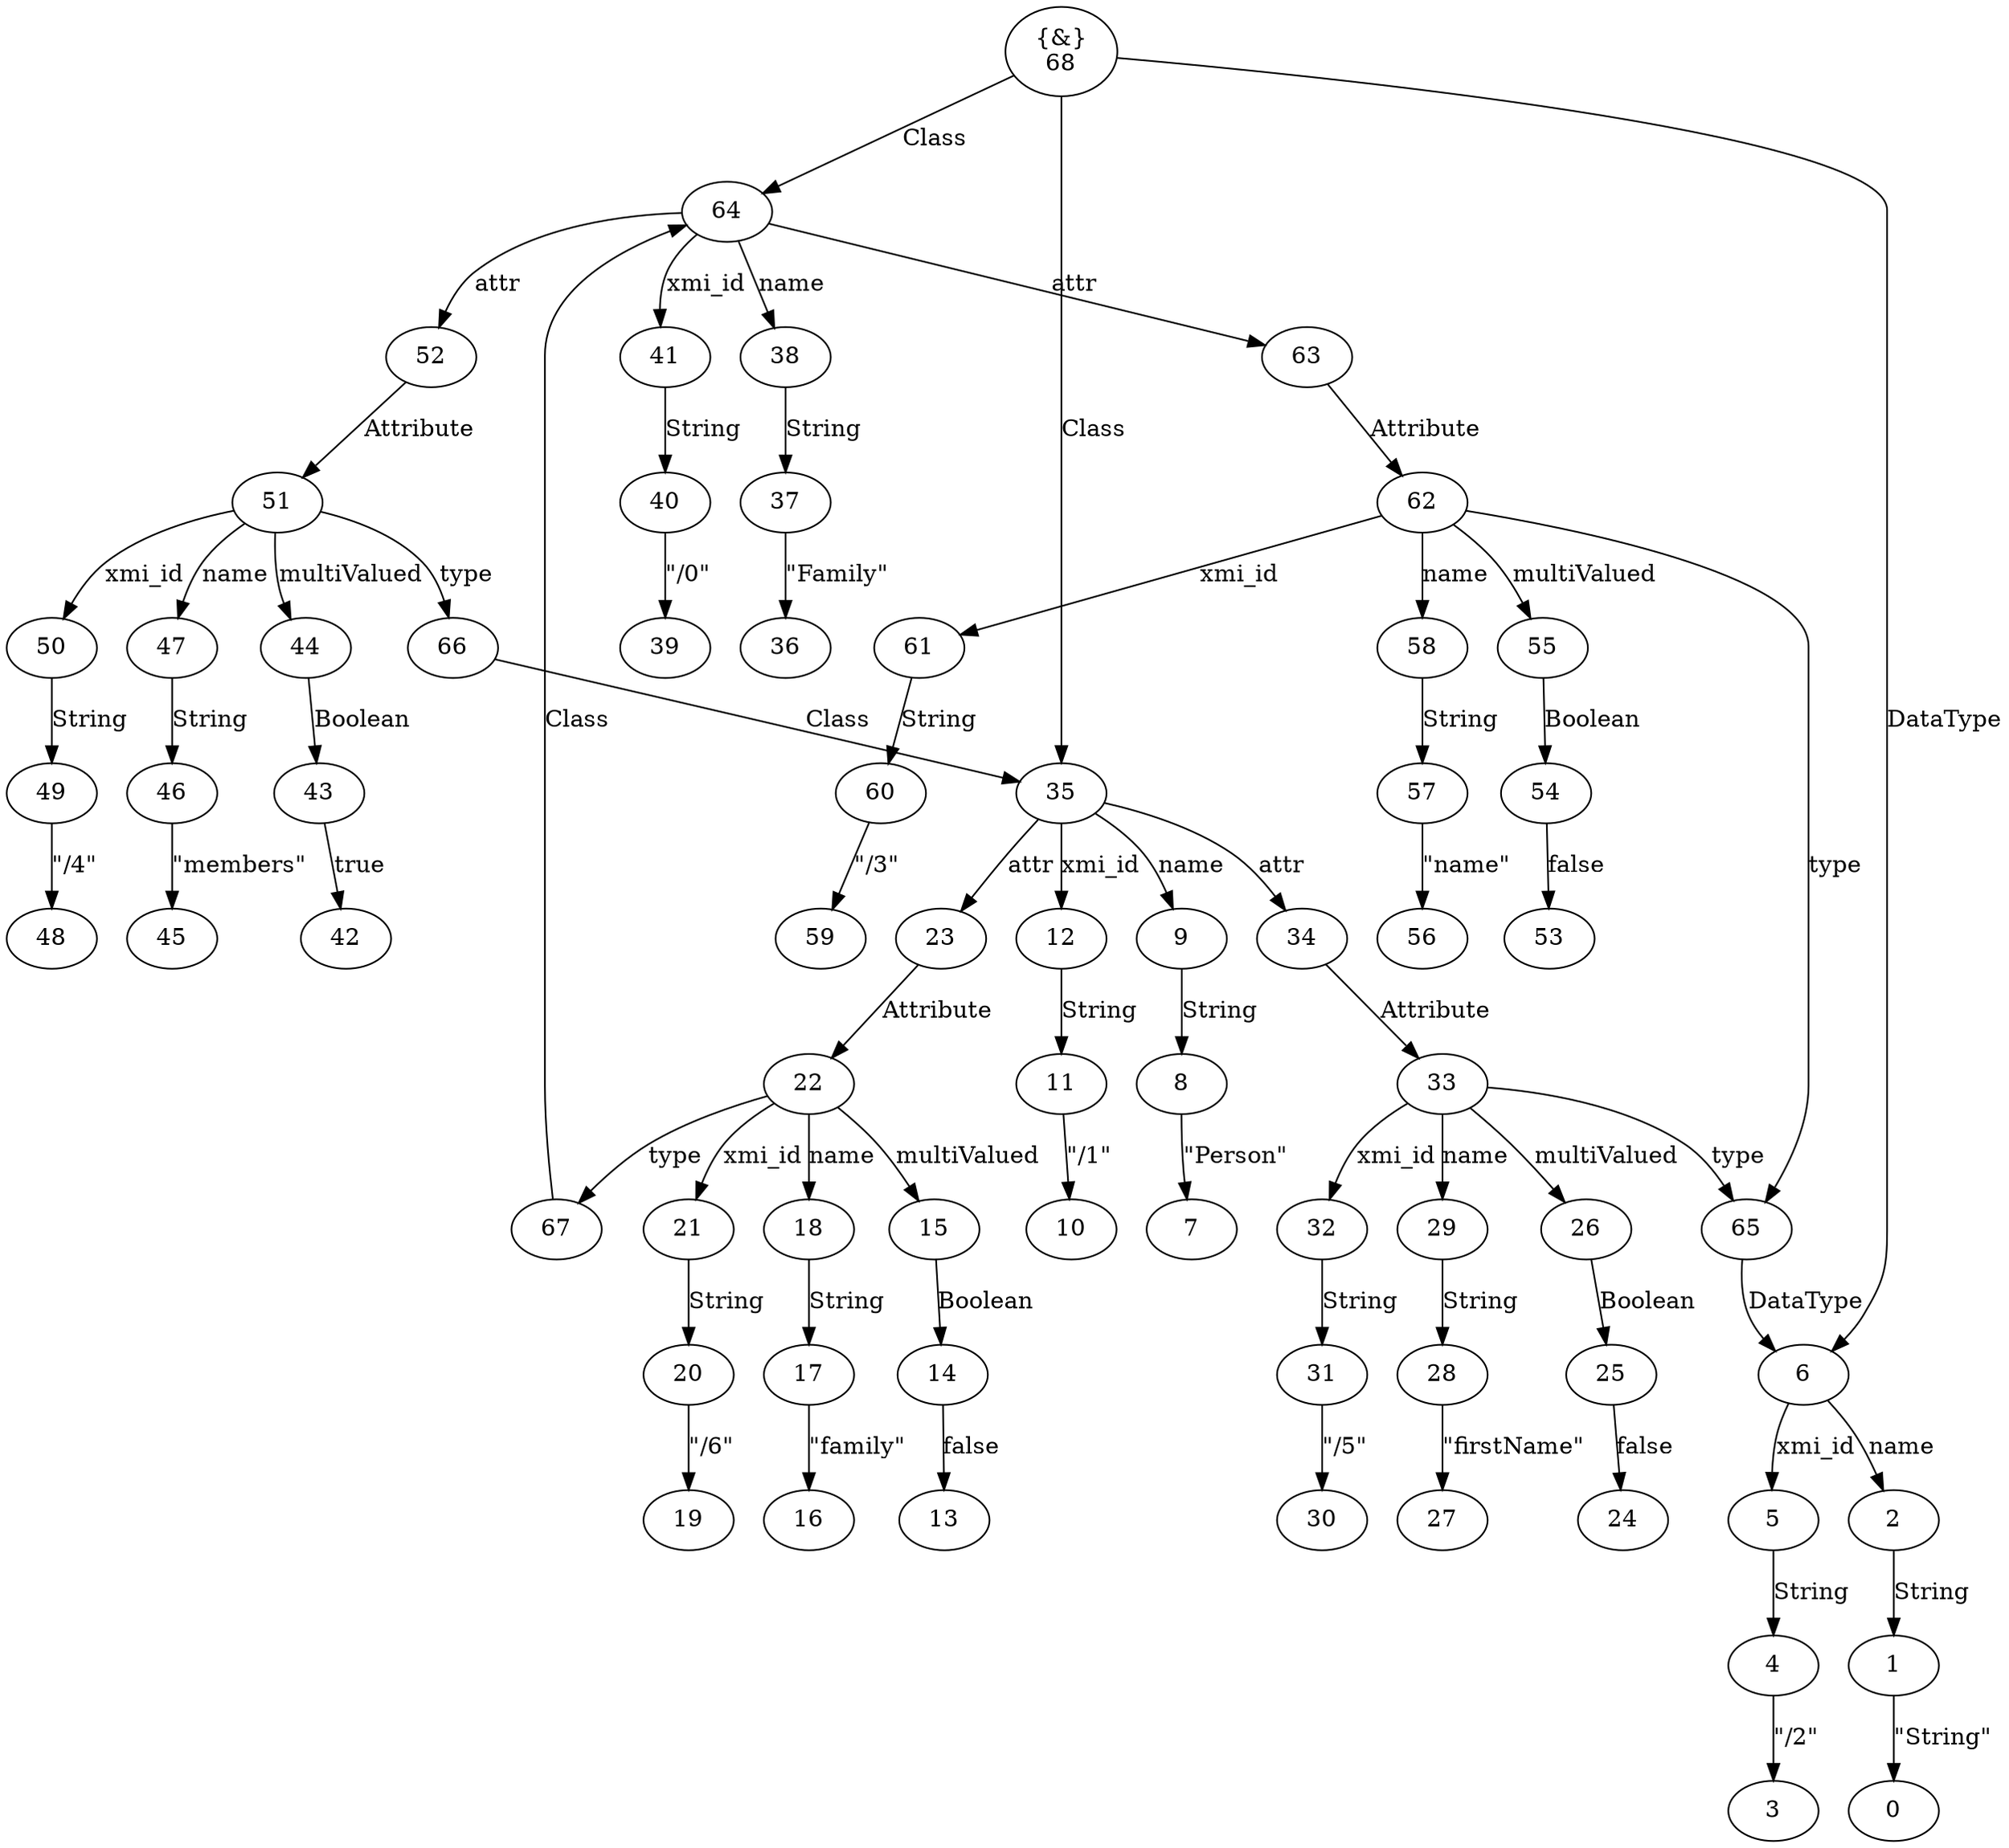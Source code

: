 digraph "g" {
    node [ shape = "ellipse" ]
    "68" [ label = "{&}\n\N" ]
    "67" [ label = "\N" ]
    "66" [ label = "\N" ]
    "65" [ label = "\N" ]
    "64" [ label = "\N" ]
    "63" [ label = "\N" ]
    "62" [ label = "\N" ]
    "61" [ label = "\N" ]
    "60" [ label = "\N" ]
    "59" [ label = "\N" ]
    "58" [ label = "\N" ]
    "57" [ label = "\N" ]
    "56" [ label = "\N" ]
    "55" [ label = "\N" ]
    "54" [ label = "\N" ]
    "53" [ label = "\N" ]
    "52" [ label = "\N" ]
    "51" [ label = "\N" ]
    "50" [ label = "\N" ]
    "49" [ label = "\N" ]
    "48" [ label = "\N" ]
    "47" [ label = "\N" ]
    "46" [ label = "\N" ]
    "45" [ label = "\N" ]
    "44" [ label = "\N" ]
    "43" [ label = "\N" ]
    "42" [ label = "\N" ]
    "41" [ label = "\N" ]
    "40" [ label = "\N" ]
    "39" [ label = "\N" ]
    "38" [ label = "\N" ]
    "37" [ label = "\N" ]
    "36" [ label = "\N" ]
    "35" [ label = "\N" ]
    "34" [ label = "\N" ]
    "33" [ label = "\N" ]
    "32" [ label = "\N" ]
    "31" [ label = "\N" ]
    "30" [ label = "\N" ]
    "29" [ label = "\N" ]
    "28" [ label = "\N" ]
    "27" [ label = "\N" ]
    "26" [ label = "\N" ]
    "25" [ label = "\N" ]
    "24" [ label = "\N" ]
    "23" [ label = "\N" ]
    "22" [ label = "\N" ]
    "21" [ label = "\N" ]
    "20" [ label = "\N" ]
    "19" [ label = "\N" ]
    "18" [ label = "\N" ]
    "17" [ label = "\N" ]
    "16" [ label = "\N" ]
    "15" [ label = "\N" ]
    "14" [ label = "\N" ]
    "13" [ label = "\N" ]
    "12" [ label = "\N" ]
    "11" [ label = "\N" ]
    "10" [ label = "\N" ]
    "9" [ label = "\N" ]
    "8" [ label = "\N" ]
    "7" [ label = "\N" ]
    "6" [ label = "\N" ]
    "5" [ label = "\N" ]
    "4" [ label = "\N" ]
    "3" [ label = "\N" ]
    "2" [ label = "\N" ]
    "1" [ label = "\N" ]
    "0" [ label = "\N" ]
    "68" -> "6" [ label = "DataType" ]
    "68" -> "64" [ label = "Class" ]
    "68" -> "35" [ label = "Class" ]
    "67" -> "64" [ label = "Class" ]
    "66" -> "35" [ label = "Class" ]
    "65" -> "6" [ label = "DataType" ]
    "64" -> "41" [ label = "xmi_id" ]
    "64" -> "38" [ label = "name" ]
    "64" -> "63" [ label = "attr" ]
    "64" -> "52" [ label = "attr" ]
    "63" -> "62" [ label = "Attribute" ]
    "62" -> "61" [ label = "xmi_id" ]
    "62" -> "65" [ label = "type" ]
    "62" -> "58" [ label = "name" ]
    "62" -> "55" [ label = "multiValued" ]
    "61" -> "60" [ label = "String" ]
    "60" -> "59" [ label = "\"/3\"" ]
    "58" -> "57" [ label = "String" ]
    "57" -> "56" [ label = "\"name\"" ]
    "55" -> "54" [ label = "Boolean" ]
    "54" -> "53" [ label = "false" ]
    "52" -> "51" [ label = "Attribute" ]
    "51" -> "50" [ label = "xmi_id" ]
    "51" -> "66" [ label = "type" ]
    "51" -> "47" [ label = "name" ]
    "51" -> "44" [ label = "multiValued" ]
    "50" -> "49" [ label = "String" ]
    "49" -> "48" [ label = "\"/4\"" ]
    "47" -> "46" [ label = "String" ]
    "46" -> "45" [ label = "\"members\"" ]
    "44" -> "43" [ label = "Boolean" ]
    "43" -> "42" [ label = "true" ]
    "41" -> "40" [ label = "String" ]
    "40" -> "39" [ label = "\"/0\"" ]
    "38" -> "37" [ label = "String" ]
    "37" -> "36" [ label = "\"Family\"" ]
    "35" -> "12" [ label = "xmi_id" ]
    "35" -> "9" [ label = "name" ]
    "35" -> "34" [ label = "attr" ]
    "35" -> "23" [ label = "attr" ]
    "34" -> "33" [ label = "Attribute" ]
    "33" -> "32" [ label = "xmi_id" ]
    "33" -> "65" [ label = "type" ]
    "33" -> "29" [ label = "name" ]
    "33" -> "26" [ label = "multiValued" ]
    "32" -> "31" [ label = "String" ]
    "31" -> "30" [ label = "\"/5\"" ]
    "29" -> "28" [ label = "String" ]
    "28" -> "27" [ label = "\"firstName\"" ]
    "26" -> "25" [ label = "Boolean" ]
    "25" -> "24" [ label = "false" ]
    "23" -> "22" [ label = "Attribute" ]
    "22" -> "21" [ label = "xmi_id" ]
    "22" -> "67" [ label = "type" ]
    "22" -> "18" [ label = "name" ]
    "22" -> "15" [ label = "multiValued" ]
    "21" -> "20" [ label = "String" ]
    "20" -> "19" [ label = "\"/6\"" ]
    "18" -> "17" [ label = "String" ]
    "17" -> "16" [ label = "\"family\"" ]
    "15" -> "14" [ label = "Boolean" ]
    "14" -> "13" [ label = "false" ]
    "12" -> "11" [ label = "String" ]
    "11" -> "10" [ label = "\"/1\"" ]
    "9" -> "8" [ label = "String" ]
    "8" -> "7" [ label = "\"Person\"" ]
    "6" -> "5" [ label = "xmi_id" ]
    "6" -> "2" [ label = "name" ]
    "5" -> "4" [ label = "String" ]
    "4" -> "3" [ label = "\"/2\"" ]
    "2" -> "1" [ label = "String" ]
    "1" -> "0" [ label = "\"String\"" ]
}
